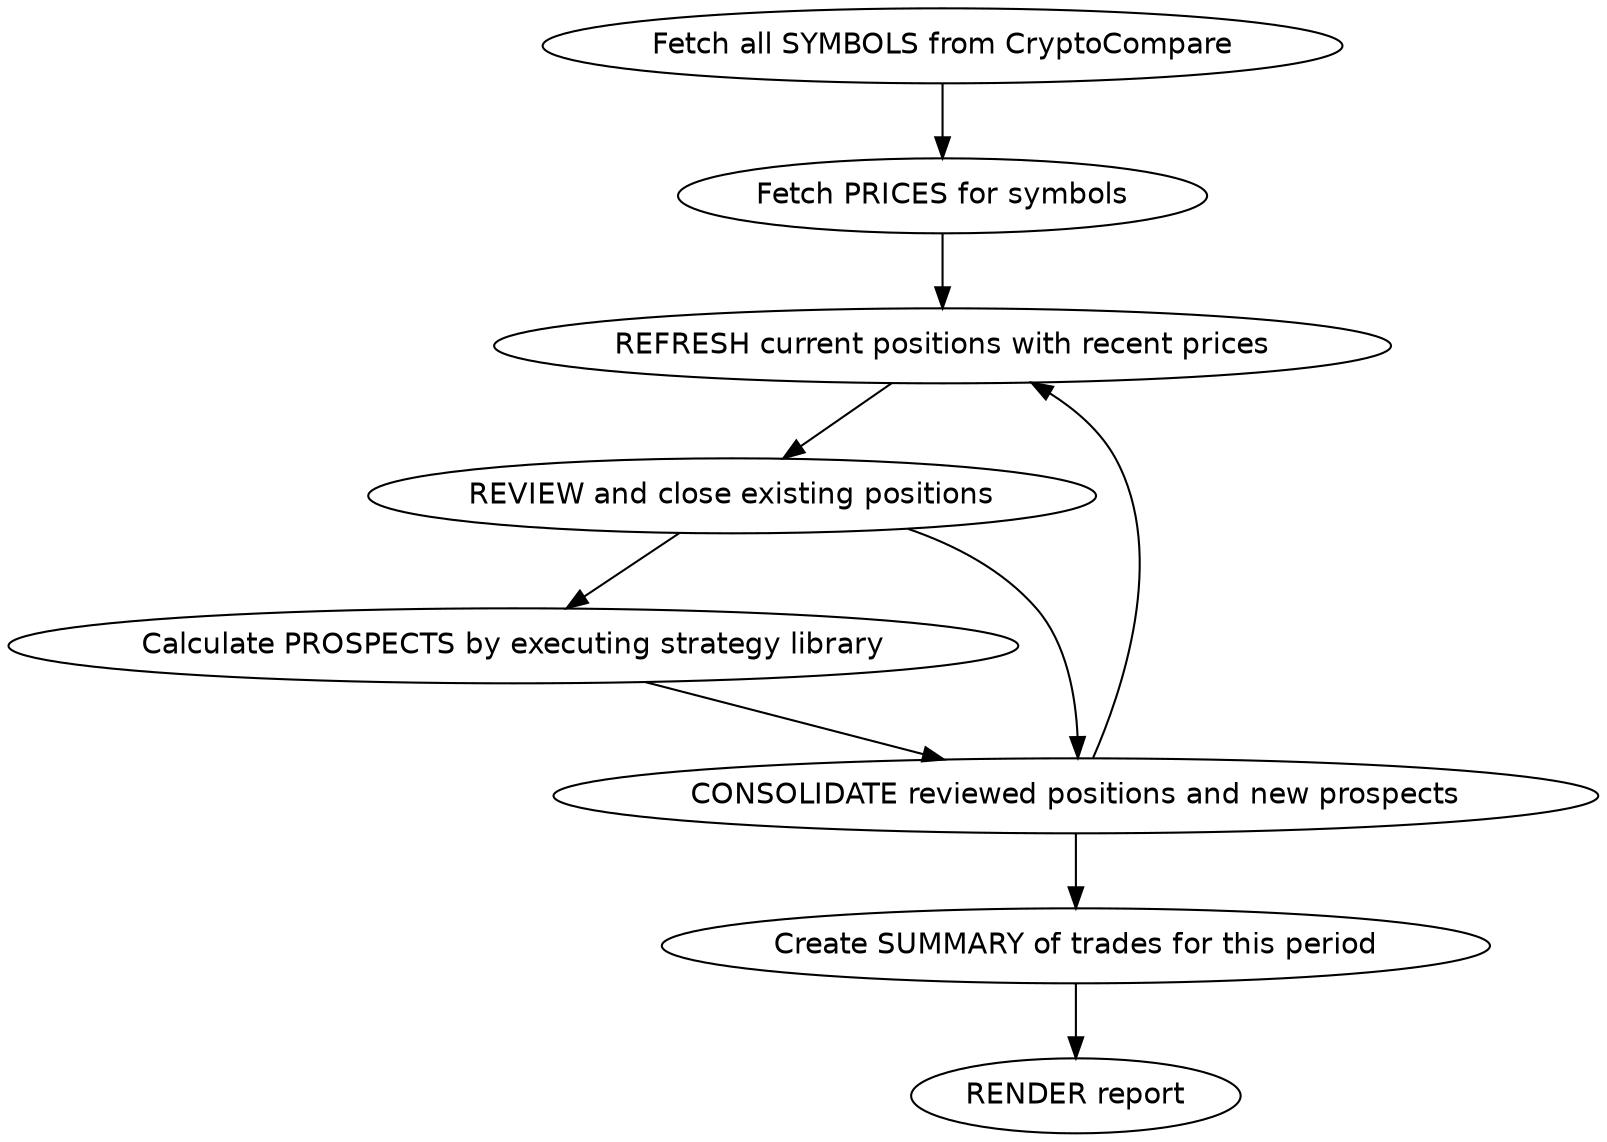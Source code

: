 digraph {

  node [fontname=Helvetica]

  "Fetch all SYMBOLS from CryptoCompare"
    -> "Fetch PRICES for symbols"
    -> "REFRESH current positions with recent prices"
    -> "REVIEW and close existing positions"
    -> "Calculate PROSPECTS by executing strategy library"
    -> "CONSOLIDATE reviewed positions and new prospects"
    -> "Create SUMMARY of trades for this period"
    -> "RENDER report"

  // Consolidate takes review and new
  "REVIEW and close existing positions"
    -> "CONSOLIDATE reviewed positions and new prospects"

  // Consolidated trades feeds back into refresh
  "CONSOLIDATE reviewed positions and new prospects"
    -> "REFRESH current positions with recent prices"
}
